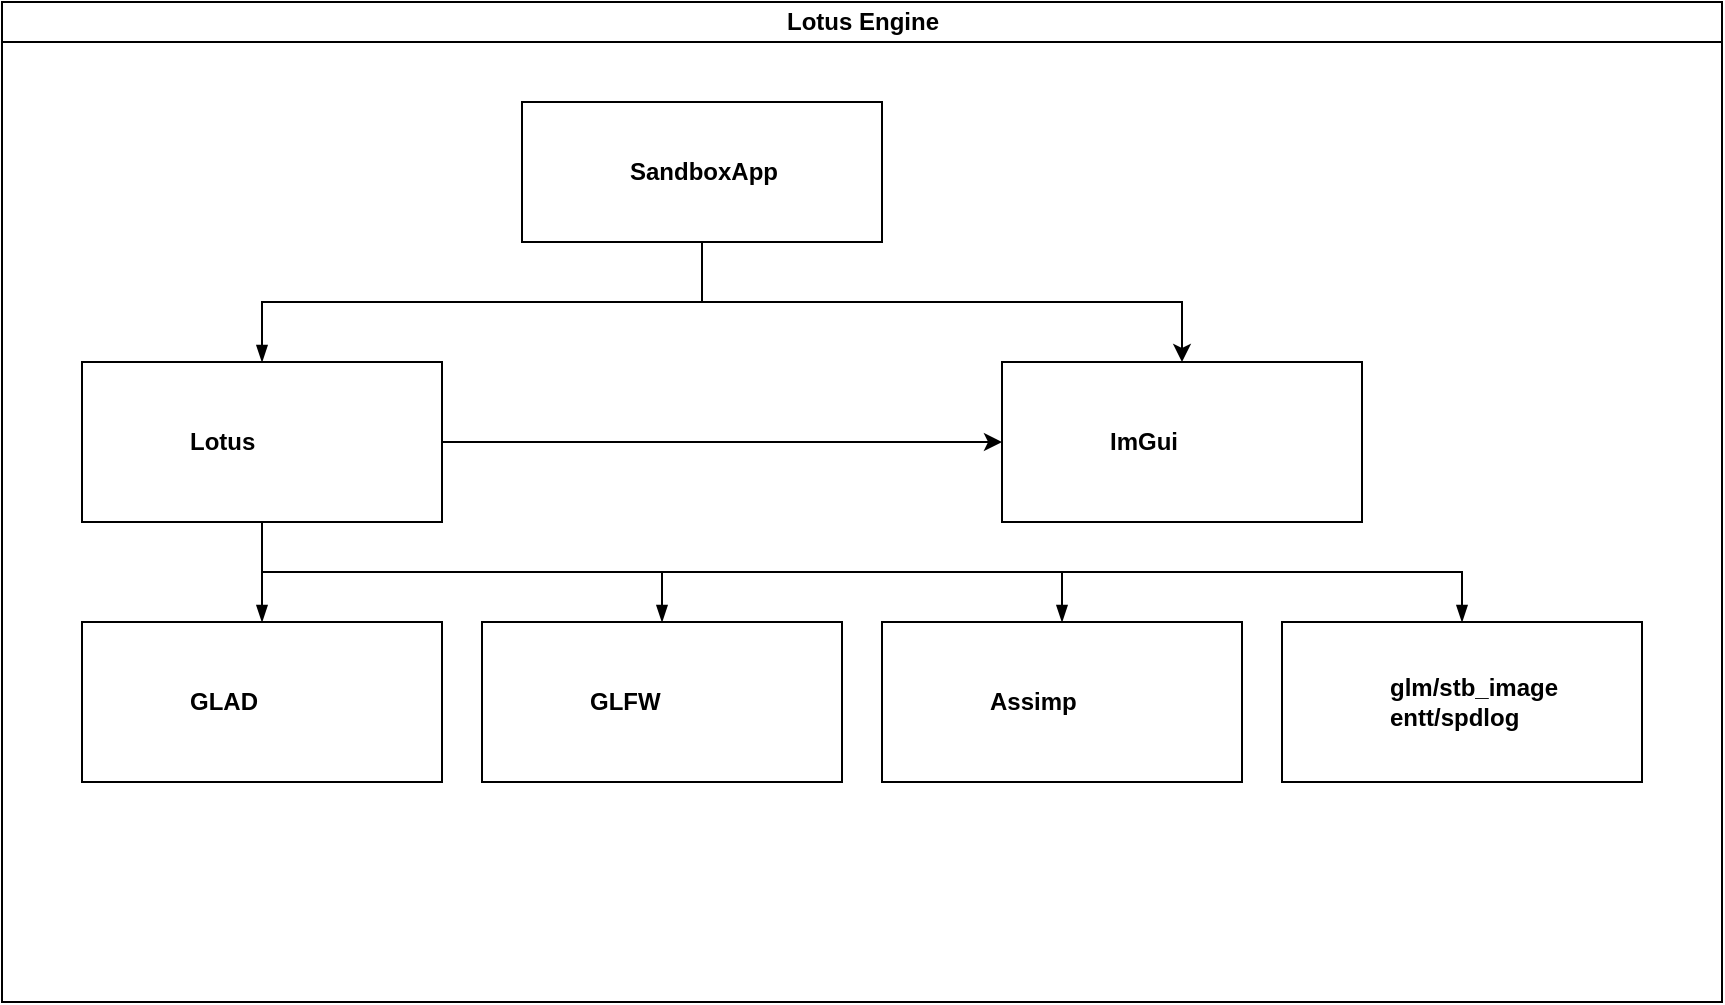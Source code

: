 <mxfile version="21.2.8" type="device">
  <diagram id="prtHgNgQTEPvFCAcTncT" name="Page-1">
    <mxGraphModel dx="918" dy="546" grid="0" gridSize="10" guides="1" tooltips="1" connect="1" arrows="1" fold="1" page="0" pageScale="1" pageWidth="827" pageHeight="1169" background="none" math="0" shadow="0">
      <root>
        <mxCell id="0" />
        <mxCell id="1" parent="0" />
        <mxCell id="dNxyNK7c78bLwvsdeMH5-11" value="Lotus Engine" style="swimlane;html=1;startSize=20;horizontal=1;containerType=tree;glass=0;" parent="1" vertex="1">
          <mxGeometry x="20" y="85" width="860" height="500" as="geometry" />
        </mxCell>
        <mxCell id="MKEkf6L6078pep7PS6sW-4" style="edgeStyle=orthogonalEdgeStyle;rounded=0;orthogonalLoop=1;jettySize=auto;html=1;exitX=0.5;exitY=1;exitDx=0;exitDy=0;" edge="1" parent="dNxyNK7c78bLwvsdeMH5-11" source="dNxyNK7c78bLwvsdeMH5-12" target="MKEkf6L6078pep7PS6sW-1">
          <mxGeometry relative="1" as="geometry" />
        </mxCell>
        <UserObject label="SandboxApp" name="Tessa Miller" position="CFO" location="Office 1" email="me@example.com" placeholders="1" id="dNxyNK7c78bLwvsdeMH5-12">
          <mxCell style="label;whiteSpace=wrap;html=1;rounded=0;glass=0;treeMoving=1;treeFolding=1;" parent="dNxyNK7c78bLwvsdeMH5-11" vertex="1">
            <mxGeometry x="260" y="50" width="180" height="70" as="geometry" />
          </mxCell>
        </UserObject>
        <mxCell id="dNxyNK7c78bLwvsdeMH5-13" value="" style="endArrow=blockThin;endFill=1;fontSize=11;edgeStyle=elbowEdgeStyle;elbow=vertical;rounded=0;" parent="dNxyNK7c78bLwvsdeMH5-11" source="dNxyNK7c78bLwvsdeMH5-12" target="dNxyNK7c78bLwvsdeMH5-14" edge="1">
          <mxGeometry relative="1" as="geometry" />
        </mxCell>
        <mxCell id="MKEkf6L6078pep7PS6sW-5" style="edgeStyle=orthogonalEdgeStyle;rounded=0;orthogonalLoop=1;jettySize=auto;html=1;entryX=0;entryY=0.5;entryDx=0;entryDy=0;" edge="1" parent="dNxyNK7c78bLwvsdeMH5-11" source="dNxyNK7c78bLwvsdeMH5-14" target="MKEkf6L6078pep7PS6sW-1">
          <mxGeometry relative="1" as="geometry" />
        </mxCell>
        <UserObject label="Lotus" name="Edward Morrison" position="Brand Manager" location="Office 2" email="me@example.com" placeholders="1" id="dNxyNK7c78bLwvsdeMH5-14">
          <mxCell style="label;whiteSpace=wrap;html=1;rounded=0;glass=0;treeFolding=1;treeMoving=1;" parent="dNxyNK7c78bLwvsdeMH5-11" vertex="1">
            <mxGeometry x="40" y="180" width="180" height="80" as="geometry" />
          </mxCell>
        </UserObject>
        <UserObject label="ImGui" name="Edward Morrison" position="Brand Manager" location="Office 2" email="me@example.com" placeholders="1" id="MKEkf6L6078pep7PS6sW-1">
          <mxCell style="label;whiteSpace=wrap;html=1;rounded=0;glass=0;treeFolding=1;treeMoving=1;" vertex="1" parent="dNxyNK7c78bLwvsdeMH5-11">
            <mxGeometry x="500" y="180" width="180" height="80" as="geometry" />
          </mxCell>
        </UserObject>
        <mxCell id="MKEkf6L6078pep7PS6sW-6" value="" style="endArrow=blockThin;endFill=1;fontSize=11;edgeStyle=elbowEdgeStyle;elbow=vertical;rounded=0;" edge="1" target="MKEkf6L6078pep7PS6sW-7" source="dNxyNK7c78bLwvsdeMH5-14" parent="dNxyNK7c78bLwvsdeMH5-11">
          <mxGeometry relative="1" as="geometry">
            <mxPoint x="390" y="200" as="sourcePoint" />
          </mxGeometry>
        </mxCell>
        <UserObject label="GLAD" name="Edward Morrison" position="Brand Manager" location="Office 2" email="me@example.com" placeholders="1" id="MKEkf6L6078pep7PS6sW-7">
          <mxCell style="label;whiteSpace=wrap;html=1;rounded=0;glass=0;treeFolding=1;treeMoving=1;" vertex="1" parent="dNxyNK7c78bLwvsdeMH5-11">
            <mxGeometry x="40" y="310" width="180" height="80" as="geometry" />
          </mxCell>
        </UserObject>
        <mxCell id="MKEkf6L6078pep7PS6sW-8" value="" style="endArrow=blockThin;endFill=1;fontSize=11;edgeStyle=elbowEdgeStyle;elbow=vertical;rounded=0;" edge="1" target="MKEkf6L6078pep7PS6sW-9" source="dNxyNK7c78bLwvsdeMH5-14" parent="dNxyNK7c78bLwvsdeMH5-11">
          <mxGeometry relative="1" as="geometry">
            <mxPoint x="390" y="200" as="sourcePoint" />
          </mxGeometry>
        </mxCell>
        <UserObject label="GLFW" name="Edward Morrison" position="Brand Manager" location="Office 2" email="me@example.com" placeholders="1" id="MKEkf6L6078pep7PS6sW-9">
          <mxCell style="label;whiteSpace=wrap;html=1;rounded=0;glass=0;treeFolding=1;treeMoving=1;" vertex="1" parent="dNxyNK7c78bLwvsdeMH5-11">
            <mxGeometry x="240" y="310" width="180" height="80" as="geometry" />
          </mxCell>
        </UserObject>
        <mxCell id="MKEkf6L6078pep7PS6sW-10" value="" style="endArrow=blockThin;endFill=1;fontSize=11;edgeStyle=elbowEdgeStyle;elbow=vertical;rounded=0;" edge="1" target="MKEkf6L6078pep7PS6sW-11" source="dNxyNK7c78bLwvsdeMH5-14" parent="dNxyNK7c78bLwvsdeMH5-11">
          <mxGeometry relative="1" as="geometry">
            <mxPoint x="370" y="205" as="sourcePoint" />
          </mxGeometry>
        </mxCell>
        <UserObject label="Assimp" name="Edward Morrison" position="Brand Manager" location="Office 2" email="me@example.com" placeholders="1" id="MKEkf6L6078pep7PS6sW-11">
          <mxCell style="label;whiteSpace=wrap;html=1;rounded=0;glass=0;treeFolding=1;treeMoving=1;" vertex="1" parent="dNxyNK7c78bLwvsdeMH5-11">
            <mxGeometry x="440" y="310" width="180" height="80" as="geometry" />
          </mxCell>
        </UserObject>
        <mxCell id="MKEkf6L6078pep7PS6sW-12" value="" style="endArrow=blockThin;endFill=1;fontSize=11;edgeStyle=elbowEdgeStyle;elbow=vertical;rounded=0;" edge="1" target="MKEkf6L6078pep7PS6sW-13" source="dNxyNK7c78bLwvsdeMH5-14" parent="dNxyNK7c78bLwvsdeMH5-11">
          <mxGeometry relative="1" as="geometry">
            <mxPoint x="370" y="205" as="sourcePoint" />
          </mxGeometry>
        </mxCell>
        <UserObject label="glm/stb_image&lt;br&gt;entt/spdlog" name="Edward Morrison" position="Brand Manager" location="Office 2" email="me@example.com" placeholders="1" id="MKEkf6L6078pep7PS6sW-13">
          <mxCell style="label;whiteSpace=wrap;html=1;rounded=0;glass=0;treeFolding=1;treeMoving=1;" vertex="1" parent="dNxyNK7c78bLwvsdeMH5-11">
            <mxGeometry x="640" y="310" width="180" height="80" as="geometry" />
          </mxCell>
        </UserObject>
      </root>
    </mxGraphModel>
  </diagram>
</mxfile>
